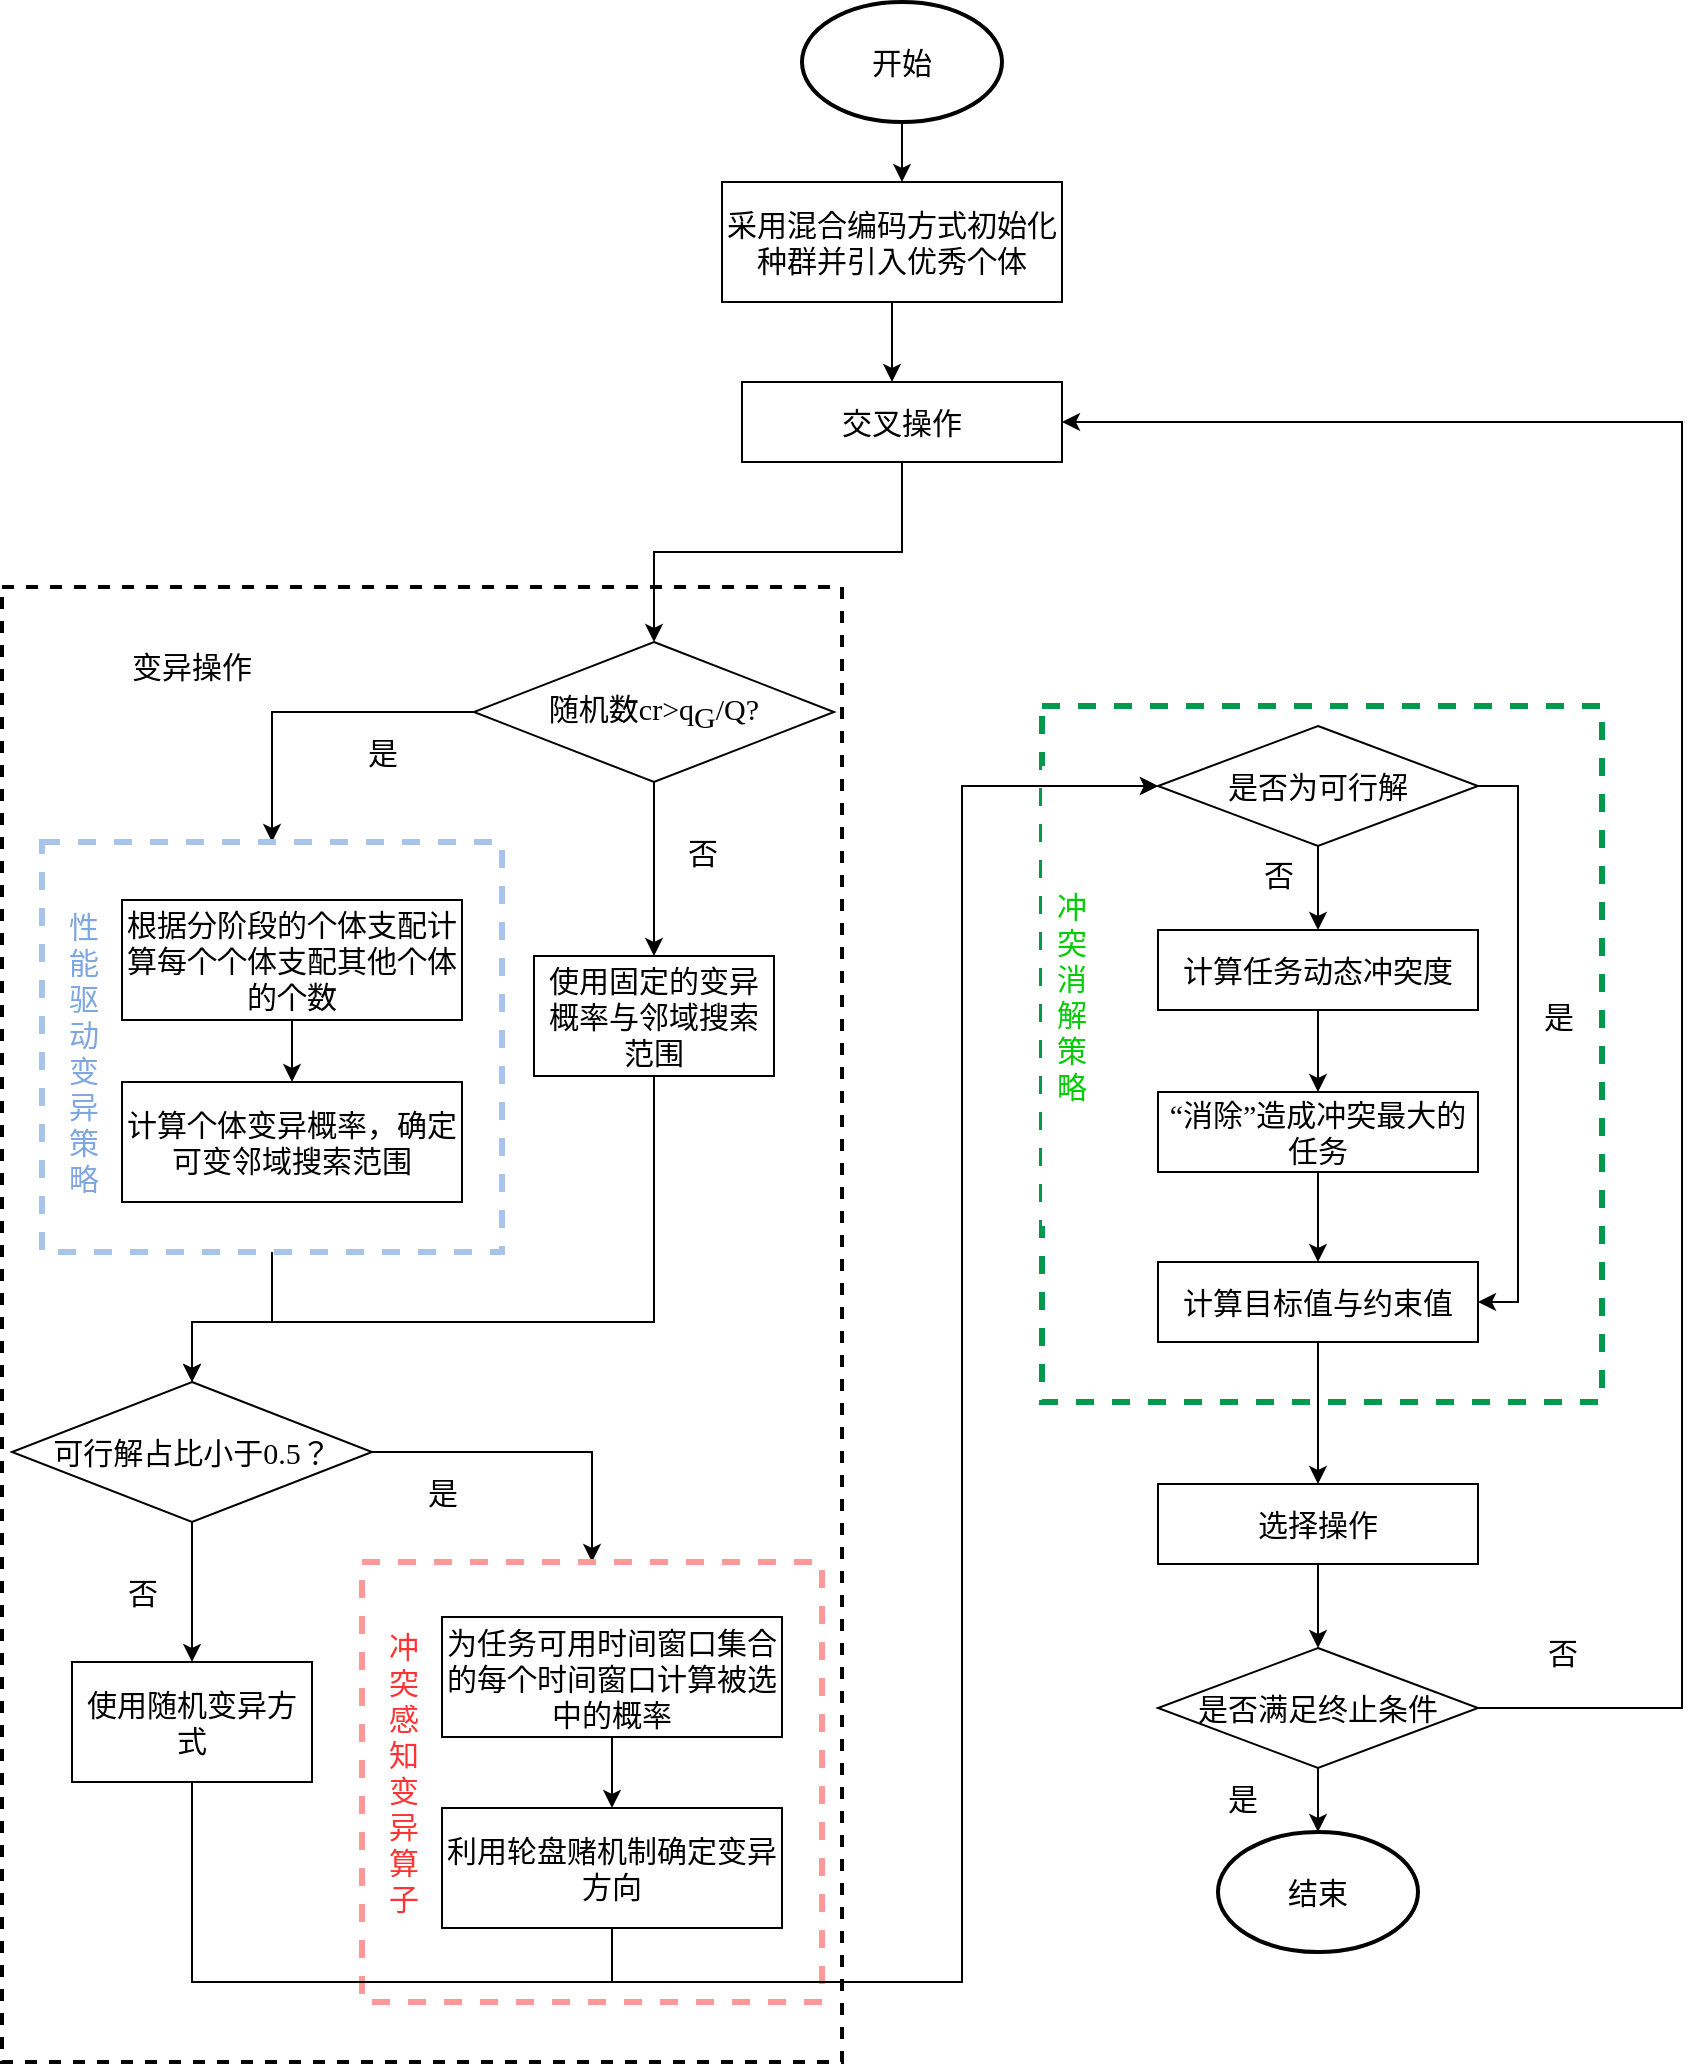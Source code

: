 <mxfile version="24.0.1" type="github">
  <diagram name="第 1 页" id="OhXY_Rm7CWS5pItQMr-S">
    <mxGraphModel dx="2391" dy="2223" grid="1" gridSize="10" guides="1" tooltips="1" connect="1" arrows="1" fold="1" page="1" pageScale="1" pageWidth="827" pageHeight="1169" math="0" shadow="0">
      <root>
        <mxCell id="0" />
        <mxCell id="1" parent="0" />
        <mxCell id="94YO7ol4zPPNbiTvRvZd-56" value="" style="rounded=0;whiteSpace=wrap;html=1;dashed=1;strokeWidth=3;strokeColor=#00994D;fontSize=15;fontFamily=Times New Roman;" parent="1" vertex="1">
          <mxGeometry x="600" y="312" width="280" height="348" as="geometry" />
        </mxCell>
        <mxCell id="94YO7ol4zPPNbiTvRvZd-57" value="" style="rounded=0;whiteSpace=wrap;html=1;dashed=1;strokeWidth=2;fontSize=15;fontFamily=Times New Roman;" parent="1" vertex="1">
          <mxGeometry x="80" y="252.5" width="420" height="737.5" as="geometry" />
        </mxCell>
        <mxCell id="94YO7ol4zPPNbiTvRvZd-58" value="变异操作" style="rounded=0;whiteSpace=wrap;html=1;fontSize=15;strokeColor=none;fontFamily=Times New Roman;" parent="1" vertex="1">
          <mxGeometry x="130" y="272" width="90" height="40" as="geometry" />
        </mxCell>
        <mxCell id="94YO7ol4zPPNbiTvRvZd-61" value="" style="edgeStyle=orthogonalEdgeStyle;rounded=0;orthogonalLoop=1;jettySize=auto;html=1;noEdgeStyle=1;orthogonal=1;fontSize=15;fontFamily=Times New Roman;" parent="1" source="94YO7ol4zPPNbiTvRvZd-62" target="94YO7ol4zPPNbiTvRvZd-64" edge="1">
          <mxGeometry relative="1" as="geometry" />
        </mxCell>
        <mxCell id="94YO7ol4zPPNbiTvRvZd-62" value="开始" style="strokeWidth=2;html=1;shape=mxgraph.flowchart.start_1;whiteSpace=wrap;fontSize=15;fontFamily=Times New Roman;" parent="1" vertex="1">
          <mxGeometry x="480" y="-40" width="100" height="60" as="geometry" />
        </mxCell>
        <mxCell id="94YO7ol4zPPNbiTvRvZd-63" value="" style="edgeStyle=orthogonalEdgeStyle;rounded=0;orthogonalLoop=1;jettySize=auto;html=1;noEdgeStyle=1;orthogonal=1;fontSize=15;fontFamily=Times New Roman;" parent="1" source="94YO7ol4zPPNbiTvRvZd-64" target="94YO7ol4zPPNbiTvRvZd-66" edge="1">
          <mxGeometry relative="1" as="geometry" />
        </mxCell>
        <mxCell id="94YO7ol4zPPNbiTvRvZd-64" value="采用混合编码方式初始化种群并引入优秀个体" style="rounded=0;whiteSpace=wrap;html=1;fontSize=15;fontFamily=Times New Roman;" parent="1" vertex="1">
          <mxGeometry x="440" y="50" width="170" height="60" as="geometry" />
        </mxCell>
        <mxCell id="94YO7ol4zPPNbiTvRvZd-65" style="edgeStyle=orthogonalEdgeStyle;rounded=0;orthogonalLoop=1;jettySize=auto;html=1;exitX=0.5;exitY=1;exitDx=0;exitDy=0;entryX=0.5;entryY=0;entryDx=0;entryDy=0;fontSize=15;fontFamily=Times New Roman;" parent="1" source="94YO7ol4zPPNbiTvRvZd-66" target="94YO7ol4zPPNbiTvRvZd-85" edge="1">
          <mxGeometry relative="1" as="geometry" />
        </mxCell>
        <mxCell id="94YO7ol4zPPNbiTvRvZd-66" value="交叉操作" style="rounded=0;whiteSpace=wrap;html=1;fontSize=15;fontFamily=Times New Roman;" parent="1" vertex="1">
          <mxGeometry x="450" y="150" width="160" height="40" as="geometry" />
        </mxCell>
        <mxCell id="94YO7ol4zPPNbiTvRvZd-67" value="" style="edgeStyle=orthogonalEdgeStyle;rounded=0;orthogonalLoop=1;jettySize=auto;html=1;fontSize=15;fontFamily=Times New Roman;" parent="1" source="94YO7ol4zPPNbiTvRvZd-68" target="94YO7ol4zPPNbiTvRvZd-71" edge="1">
          <mxGeometry relative="1" as="geometry" />
        </mxCell>
        <mxCell id="94YO7ol4zPPNbiTvRvZd-68" value="选择操作" style="rounded=0;whiteSpace=wrap;html=1;fontSize=15;fontFamily=Times New Roman;" parent="1" vertex="1">
          <mxGeometry x="658" y="701" width="160" height="40" as="geometry" />
        </mxCell>
        <mxCell id="94YO7ol4zPPNbiTvRvZd-69" value="" style="edgeStyle=orthogonalEdgeStyle;rounded=0;orthogonalLoop=1;jettySize=auto;html=1;fontSize=15;fontFamily=Times New Roman;" parent="1" source="94YO7ol4zPPNbiTvRvZd-71" target="94YO7ol4zPPNbiTvRvZd-72" edge="1">
          <mxGeometry relative="1" as="geometry" />
        </mxCell>
        <mxCell id="94YO7ol4zPPNbiTvRvZd-70" style="edgeStyle=orthogonalEdgeStyle;rounded=0;orthogonalLoop=1;jettySize=auto;html=1;exitX=1;exitY=0.5;exitDx=0;exitDy=0;entryX=1;entryY=0.5;entryDx=0;entryDy=0;fontSize=15;fontFamily=Times New Roman;" parent="1" source="94YO7ol4zPPNbiTvRvZd-71" target="94YO7ol4zPPNbiTvRvZd-66" edge="1">
          <mxGeometry relative="1" as="geometry">
            <Array as="points">
              <mxPoint x="920" y="813" />
              <mxPoint x="920" y="170" />
            </Array>
          </mxGeometry>
        </mxCell>
        <mxCell id="94YO7ol4zPPNbiTvRvZd-71" value="是否满足终止条件" style="rhombus;whiteSpace=wrap;html=1;fontSize=15;fontFamily=Times New Roman;" parent="1" vertex="1">
          <mxGeometry x="658" y="783" width="160" height="60" as="geometry" />
        </mxCell>
        <mxCell id="94YO7ol4zPPNbiTvRvZd-72" value="结束" style="strokeWidth=2;html=1;shape=mxgraph.flowchart.start_1;whiteSpace=wrap;fontSize=15;fontFamily=Times New Roman;" parent="1" vertex="1">
          <mxGeometry x="688" y="875" width="100" height="60" as="geometry" />
        </mxCell>
        <mxCell id="94YO7ol4zPPNbiTvRvZd-73" value="是" style="text;html=1;align=center;verticalAlign=middle;resizable=0;points=[];autosize=1;strokeColor=none;fillColor=none;fontSize=15;fontFamily=Times New Roman;" parent="1" vertex="1">
          <mxGeometry x="680" y="843" width="40" height="30" as="geometry" />
        </mxCell>
        <mxCell id="t564csV_KIHhUvOr9KIf-11" value="" style="edgeStyle=orthogonalEdgeStyle;rounded=0;orthogonalLoop=1;jettySize=auto;html=1;" edge="1" parent="1" source="94YO7ol4zPPNbiTvRvZd-85" target="94YO7ol4zPPNbiTvRvZd-90">
          <mxGeometry relative="1" as="geometry" />
        </mxCell>
        <mxCell id="t564csV_KIHhUvOr9KIf-12" style="edgeStyle=orthogonalEdgeStyle;rounded=0;orthogonalLoop=1;jettySize=auto;html=1;exitX=0;exitY=0.5;exitDx=0;exitDy=0;" edge="1" parent="1" source="94YO7ol4zPPNbiTvRvZd-85" target="94YO7ol4zPPNbiTvRvZd-60">
          <mxGeometry relative="1" as="geometry" />
        </mxCell>
        <mxCell id="94YO7ol4zPPNbiTvRvZd-85" value="随机数cr&amp;gt;q&lt;sub style=&quot;font-size: 15px;&quot;&gt;&lt;font style=&quot;font-size: 15px;&quot;&gt;G&lt;/font&gt;&lt;/sub&gt;/Q?&lt;span style=&quot;font-size: 15px;&quot; lang=&quot;EN-US&quot;&gt;&lt;/span&gt;" style="rhombus;whiteSpace=wrap;html=1;fontSize=15;fontFamily=Times New Roman;" parent="1" vertex="1">
          <mxGeometry x="316" y="280" width="180" height="70" as="geometry" />
        </mxCell>
        <mxCell id="t564csV_KIHhUvOr9KIf-16" value="" style="edgeStyle=orthogonalEdgeStyle;rounded=0;orthogonalLoop=1;jettySize=auto;html=1;" edge="1" parent="1" source="94YO7ol4zPPNbiTvRvZd-88" target="94YO7ol4zPPNbiTvRvZd-91">
          <mxGeometry relative="1" as="geometry" />
        </mxCell>
        <mxCell id="t564csV_KIHhUvOr9KIf-17" style="edgeStyle=orthogonalEdgeStyle;rounded=0;orthogonalLoop=1;jettySize=auto;html=1;exitX=1;exitY=0.5;exitDx=0;exitDy=0;" edge="1" parent="1" source="94YO7ol4zPPNbiTvRvZd-88" target="94YO7ol4zPPNbiTvRvZd-59">
          <mxGeometry relative="1" as="geometry" />
        </mxCell>
        <mxCell id="94YO7ol4zPPNbiTvRvZd-88" value="可行解占比小于0.5？" style="rhombus;whiteSpace=wrap;html=1;fontSize=15;fontFamily=Times New Roman;" parent="1" vertex="1">
          <mxGeometry x="85" y="650" width="180" height="70" as="geometry" />
        </mxCell>
        <mxCell id="t564csV_KIHhUvOr9KIf-15" style="edgeStyle=orthogonalEdgeStyle;rounded=0;orthogonalLoop=1;jettySize=auto;html=1;exitX=0.5;exitY=1;exitDx=0;exitDy=0;" edge="1" parent="1" source="94YO7ol4zPPNbiTvRvZd-90" target="94YO7ol4zPPNbiTvRvZd-88">
          <mxGeometry relative="1" as="geometry">
            <Array as="points">
              <mxPoint x="406" y="620" />
              <mxPoint x="175" y="620" />
            </Array>
          </mxGeometry>
        </mxCell>
        <mxCell id="94YO7ol4zPPNbiTvRvZd-90" value="使用固定的变异概率与邻域搜索范围" style="rounded=0;whiteSpace=wrap;html=1;fontSize=15;fontFamily=Times New Roman;" parent="1" vertex="1">
          <mxGeometry x="346" y="437" width="120" height="60" as="geometry" />
        </mxCell>
        <mxCell id="94YO7ol4zPPNbiTvRvZd-91" value="使用随机变异方式" style="rounded=0;whiteSpace=wrap;html=1;fontSize=15;fontFamily=Times New Roman;" parent="1" vertex="1">
          <mxGeometry x="115" y="790" width="120" height="60" as="geometry" />
        </mxCell>
        <mxCell id="94YO7ol4zPPNbiTvRvZd-92" style="edgeStyle=orthogonalEdgeStyle;rounded=0;orthogonalLoop=1;jettySize=auto;html=1;exitX=0.5;exitY=1;exitDx=0;exitDy=0;fontSize=15;fontFamily=Times New Roman;" parent="1" source="94YO7ol4zPPNbiTvRvZd-98" target="94YO7ol4zPPNbiTvRvZd-68" edge="1">
          <mxGeometry relative="1" as="geometry" />
        </mxCell>
        <mxCell id="94YO7ol4zPPNbiTvRvZd-93" value="是" style="text;html=1;align=center;verticalAlign=middle;resizable=0;points=[];autosize=1;strokeColor=none;fillColor=none;fontSize=15;fontFamily=Times New Roman;" parent="1" vertex="1">
          <mxGeometry x="250" y="320" width="40" height="30" as="geometry" />
        </mxCell>
        <mxCell id="94YO7ol4zPPNbiTvRvZd-94" value="是" style="text;html=1;align=center;verticalAlign=middle;resizable=0;points=[];autosize=1;strokeColor=none;fillColor=none;fontSize=15;fontFamily=Times New Roman;" parent="1" vertex="1">
          <mxGeometry x="280" y="690" width="40" height="30" as="geometry" />
        </mxCell>
        <mxCell id="94YO7ol4zPPNbiTvRvZd-95" value="否" style="text;html=1;align=center;verticalAlign=middle;resizable=0;points=[];autosize=1;strokeColor=none;fillColor=none;fontSize=15;fontFamily=Times New Roman;" parent="1" vertex="1">
          <mxGeometry x="410" y="370" width="40" height="30" as="geometry" />
        </mxCell>
        <mxCell id="94YO7ol4zPPNbiTvRvZd-96" value="否" style="text;html=1;align=center;verticalAlign=middle;resizable=0;points=[];autosize=1;strokeColor=none;fillColor=none;fontSize=15;fontFamily=Times New Roman;" parent="1" vertex="1">
          <mxGeometry x="130" y="740" width="40" height="30" as="geometry" />
        </mxCell>
        <mxCell id="94YO7ol4zPPNbiTvRvZd-97" value="否" style="text;html=1;align=center;verticalAlign=middle;resizable=0;points=[];autosize=1;strokeColor=none;fillColor=none;fontSize=15;fontFamily=Times New Roman;" parent="1" vertex="1">
          <mxGeometry x="840" y="770" width="40" height="30" as="geometry" />
        </mxCell>
        <mxCell id="94YO7ol4zPPNbiTvRvZd-98" value="计算目标值与约束值" style="rounded=0;whiteSpace=wrap;html=1;fontSize=15;fontFamily=Times New Roman;" parent="1" vertex="1">
          <mxGeometry x="658" y="590" width="160" height="40" as="geometry" />
        </mxCell>
        <mxCell id="94YO7ol4zPPNbiTvRvZd-99" style="edgeStyle=orthogonalEdgeStyle;rounded=0;orthogonalLoop=1;jettySize=auto;html=1;exitX=1;exitY=0.5;exitDx=0;exitDy=0;entryX=1;entryY=0.5;entryDx=0;entryDy=0;fontSize=15;fontFamily=Times New Roman;" parent="1" source="94YO7ol4zPPNbiTvRvZd-100" target="94YO7ol4zPPNbiTvRvZd-98" edge="1">
          <mxGeometry relative="1" as="geometry" />
        </mxCell>
        <mxCell id="94YO7ol4zPPNbiTvRvZd-100" value="是否为可行解" style="rhombus;whiteSpace=wrap;html=1;fontSize=15;fontFamily=Times New Roman;" parent="1" vertex="1">
          <mxGeometry x="658" y="322" width="160" height="60" as="geometry" />
        </mxCell>
        <mxCell id="94YO7ol4zPPNbiTvRvZd-101" value="计算任务动态冲突度" style="rounded=0;whiteSpace=wrap;html=1;fontSize=15;fontFamily=Times New Roman;" parent="1" vertex="1">
          <mxGeometry x="658" y="424" width="160" height="40" as="geometry" />
        </mxCell>
        <mxCell id="94YO7ol4zPPNbiTvRvZd-102" value="" style="edgeStyle=orthogonalEdgeStyle;rounded=0;orthogonalLoop=1;jettySize=auto;html=1;fontSize=15;fontFamily=Times New Roman;" parent="1" source="94YO7ol4zPPNbiTvRvZd-100" target="94YO7ol4zPPNbiTvRvZd-101" edge="1">
          <mxGeometry relative="1" as="geometry" />
        </mxCell>
        <mxCell id="94YO7ol4zPPNbiTvRvZd-103" value="" style="edgeStyle=orthogonalEdgeStyle;rounded=0;orthogonalLoop=1;jettySize=auto;html=1;fontSize=15;fontFamily=Times New Roman;" parent="1" source="94YO7ol4zPPNbiTvRvZd-104" target="94YO7ol4zPPNbiTvRvZd-98" edge="1">
          <mxGeometry relative="1" as="geometry" />
        </mxCell>
        <mxCell id="94YO7ol4zPPNbiTvRvZd-104" value="“消除”造成冲突最大的任务" style="rounded=0;whiteSpace=wrap;html=1;fontSize=15;fontFamily=Times New Roman;" parent="1" vertex="1">
          <mxGeometry x="658" y="505" width="160" height="40" as="geometry" />
        </mxCell>
        <mxCell id="94YO7ol4zPPNbiTvRvZd-105" value="" style="edgeStyle=orthogonalEdgeStyle;rounded=0;orthogonalLoop=1;jettySize=auto;html=1;noEdgeStyle=1;orthogonal=1;fontSize=15;fontFamily=Times New Roman;" parent="1" source="94YO7ol4zPPNbiTvRvZd-101" target="94YO7ol4zPPNbiTvRvZd-104" edge="1">
          <mxGeometry relative="1" as="geometry" />
        </mxCell>
        <mxCell id="94YO7ol4zPPNbiTvRvZd-106" value="是" style="text;html=1;align=center;verticalAlign=middle;resizable=0;points=[];autosize=1;strokeColor=none;fillColor=none;fontSize=15;fontFamily=Times New Roman;" parent="1" vertex="1">
          <mxGeometry x="838" y="452" width="40" height="30" as="geometry" />
        </mxCell>
        <mxCell id="94YO7ol4zPPNbiTvRvZd-107" value="否" style="text;html=1;align=center;verticalAlign=middle;resizable=0;points=[];autosize=1;strokeColor=none;fillColor=none;fontSize=15;fontFamily=Times New Roman;" parent="1" vertex="1">
          <mxGeometry x="698" y="381" width="40" height="30" as="geometry" />
        </mxCell>
        <mxCell id="t564csV_KIHhUvOr9KIf-10" value="" style="group" vertex="1" connectable="0" parent="1">
          <mxGeometry x="260" y="740" width="230" height="220" as="geometry" />
        </mxCell>
        <mxCell id="94YO7ol4zPPNbiTvRvZd-59" value="" style="rounded=0;whiteSpace=wrap;html=1;dashed=1;strokeWidth=3;strokeColor=#FF9999;fontSize=15;fontFamily=Times New Roman;" parent="t564csV_KIHhUvOr9KIf-10" vertex="1">
          <mxGeometry width="230" height="220" as="geometry" />
        </mxCell>
        <mxCell id="94YO7ol4zPPNbiTvRvZd-80" value="为任务可用时间窗口集合的每个时间窗口计算被选中的概率" style="rounded=0;whiteSpace=wrap;html=1;fontSize=15;fontFamily=Times New Roman;" parent="t564csV_KIHhUvOr9KIf-10" vertex="1">
          <mxGeometry x="40" y="27.5" width="170" height="60" as="geometry" />
        </mxCell>
        <mxCell id="94YO7ol4zPPNbiTvRvZd-81" value="利用轮盘赌机制确定变异方向" style="rounded=0;whiteSpace=wrap;html=1;fontSize=15;fontFamily=Times New Roman;" parent="t564csV_KIHhUvOr9KIf-10" vertex="1">
          <mxGeometry x="40" y="123" width="170" height="60" as="geometry" />
        </mxCell>
        <mxCell id="94YO7ol4zPPNbiTvRvZd-79" style="edgeStyle=orthogonalEdgeStyle;rounded=0;orthogonalLoop=1;jettySize=auto;html=1;exitX=0.5;exitY=1;exitDx=0;exitDy=0;entryX=0.5;entryY=0;entryDx=0;entryDy=0;" parent="t564csV_KIHhUvOr9KIf-10" source="94YO7ol4zPPNbiTvRvZd-80" target="94YO7ol4zPPNbiTvRvZd-81" edge="1">
          <mxGeometry relative="1" as="geometry" />
        </mxCell>
        <mxCell id="94YO7ol4zPPNbiTvRvZd-82" value="冲突感知变异算子" style="rounded=0;whiteSpace=wrap;html=1;fontSize=15;strokeColor=none;fontColor=#FF3333;fontFamily=Times New Roman;" parent="t564csV_KIHhUvOr9KIf-10" vertex="1">
          <mxGeometry x="6" y="40" width="30" height="130" as="geometry" />
        </mxCell>
        <mxCell id="94YO7ol4zPPNbiTvRvZd-108" value="冲突消解策略" style="rounded=0;whiteSpace=wrap;html=1;fontSize=15;strokeColor=none;fontColor=#00CC00;fontFamily=Times New Roman;" parent="1" vertex="1">
          <mxGeometry x="600" y="342" width="30" height="230" as="geometry" />
        </mxCell>
        <mxCell id="t564csV_KIHhUvOr9KIf-9" value="" style="group" vertex="1" connectable="0" parent="1">
          <mxGeometry x="100" y="380" width="230" height="205" as="geometry" />
        </mxCell>
        <mxCell id="94YO7ol4zPPNbiTvRvZd-60" value="" style="rounded=0;whiteSpace=wrap;html=1;dashed=1;strokeColor=#A9C4EB;strokeWidth=3;fontSize=15;fontFamily=Times New Roman;" parent="t564csV_KIHhUvOr9KIf-9" vertex="1">
          <mxGeometry width="230" height="205" as="geometry" />
        </mxCell>
        <mxCell id="94YO7ol4zPPNbiTvRvZd-74" value="性能驱动变异策略" style="rounded=0;whiteSpace=wrap;html=1;fontSize=15;strokeColor=none;fontColor=#7EA6E0;fontFamily=Times New Roman;" parent="t564csV_KIHhUvOr9KIf-9" vertex="1">
          <mxGeometry x="6" y="40" width="30" height="130" as="geometry" />
        </mxCell>
        <mxCell id="94YO7ol4zPPNbiTvRvZd-76" value="根据分阶段的个体支配计算每个个体支配其他个体的个数" style="rounded=0;whiteSpace=wrap;html=1;fontSize=15;fontFamily=Times New Roman;" parent="t564csV_KIHhUvOr9KIf-9" vertex="1">
          <mxGeometry x="40" y="29" width="170" height="60" as="geometry" />
        </mxCell>
        <mxCell id="94YO7ol4zPPNbiTvRvZd-78" value="计算个体变异概率，确定可变邻域搜索范围" style="whiteSpace=wrap;html=1;rounded=0;fontSize=15;fontFamily=Times New Roman;" parent="t564csV_KIHhUvOr9KIf-9" vertex="1">
          <mxGeometry x="40" y="120" width="170" height="60" as="geometry" />
        </mxCell>
        <mxCell id="94YO7ol4zPPNbiTvRvZd-75" value="" style="edgeStyle=orthogonalEdgeStyle;rounded=0;orthogonalLoop=1;jettySize=auto;html=1;fontSize=15;fontFamily=Times New Roman;" parent="t564csV_KIHhUvOr9KIf-9" source="94YO7ol4zPPNbiTvRvZd-76" target="94YO7ol4zPPNbiTvRvZd-78" edge="1">
          <mxGeometry relative="1" as="geometry" />
        </mxCell>
        <mxCell id="t564csV_KIHhUvOr9KIf-13" style="edgeStyle=orthogonalEdgeStyle;rounded=0;orthogonalLoop=1;jettySize=auto;html=1;exitX=0.5;exitY=1;exitDx=0;exitDy=0;" edge="1" parent="1" source="94YO7ol4zPPNbiTvRvZd-60" target="94YO7ol4zPPNbiTvRvZd-88">
          <mxGeometry relative="1" as="geometry">
            <Array as="points">
              <mxPoint x="215" y="620" />
              <mxPoint x="175" y="620" />
            </Array>
          </mxGeometry>
        </mxCell>
        <mxCell id="t564csV_KIHhUvOr9KIf-18" style="edgeStyle=orthogonalEdgeStyle;rounded=0;orthogonalLoop=1;jettySize=auto;html=1;exitX=0.5;exitY=1;exitDx=0;exitDy=0;entryX=0;entryY=0.5;entryDx=0;entryDy=0;" edge="1" parent="1" source="94YO7ol4zPPNbiTvRvZd-81" target="94YO7ol4zPPNbiTvRvZd-100">
          <mxGeometry relative="1" as="geometry">
            <Array as="points">
              <mxPoint x="385" y="950" />
              <mxPoint x="560" y="950" />
              <mxPoint x="560" y="352" />
            </Array>
          </mxGeometry>
        </mxCell>
        <mxCell id="t564csV_KIHhUvOr9KIf-20" style="edgeStyle=orthogonalEdgeStyle;rounded=0;orthogonalLoop=1;jettySize=auto;html=1;exitX=0.5;exitY=1;exitDx=0;exitDy=0;entryX=0;entryY=0.5;entryDx=0;entryDy=0;" edge="1" parent="1" source="94YO7ol4zPPNbiTvRvZd-91" target="94YO7ol4zPPNbiTvRvZd-100">
          <mxGeometry relative="1" as="geometry">
            <Array as="points">
              <mxPoint x="175" y="950" />
              <mxPoint x="560" y="950" />
              <mxPoint x="560" y="352" />
            </Array>
          </mxGeometry>
        </mxCell>
      </root>
    </mxGraphModel>
  </diagram>
</mxfile>
